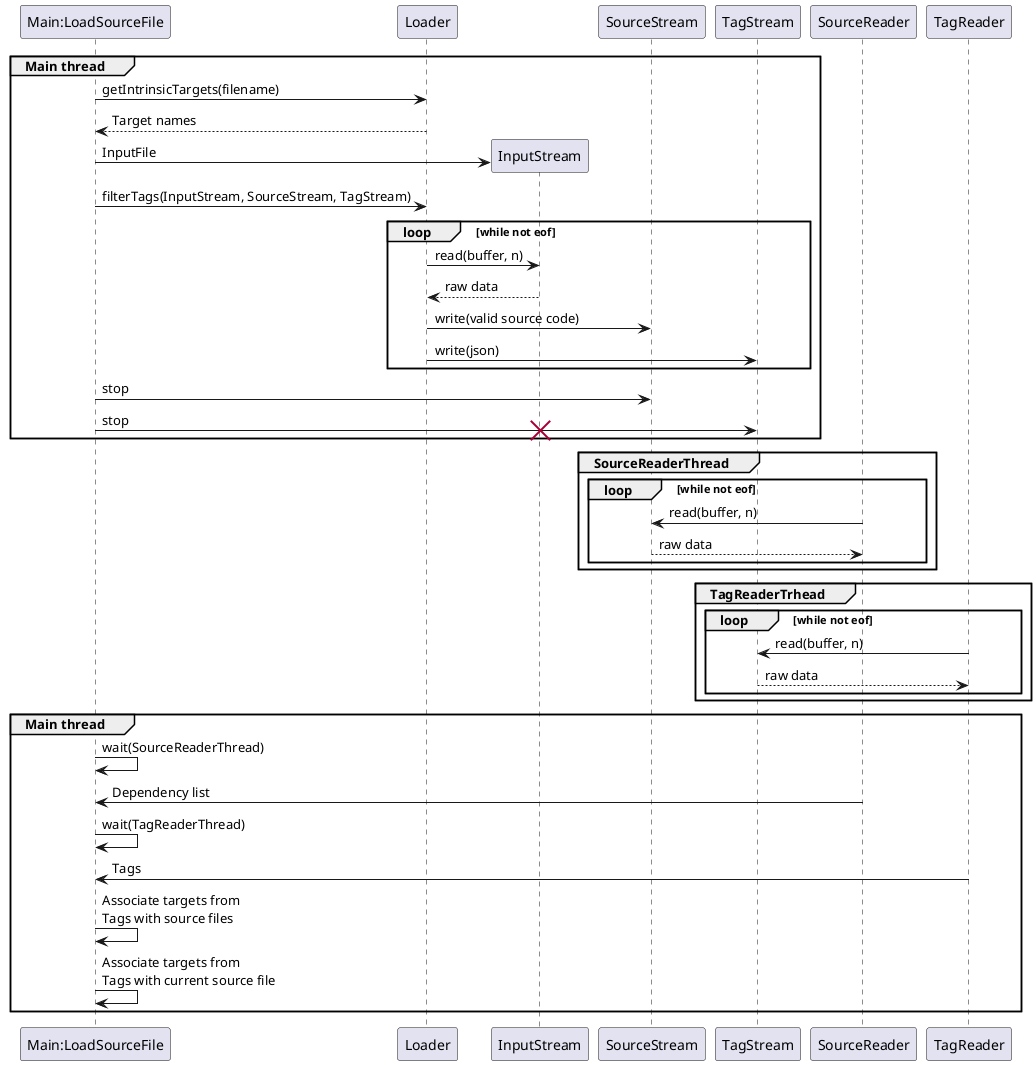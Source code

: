 @startuml
group Main thread
"Main:LoadSourceFile" -> Loader: getIntrinsicTargets(filename)
return Target names
create InputStream
"Main:LoadSourceFile" -> InputStream: InputFile
"Main:LoadSourceFile" -> Loader: filterTags(InputStream, SourceStream, TagStream)
loop while not eof
Loader -> InputStream: read(buffer, n)
return raw data
Loader -> SourceStream: write(valid source code)
Loader -> TagStream: write(json)
end
"Main:LoadSourceFile" -> SourceStream: stop
"Main:LoadSourceFile" -> TagStream: stop
destroy InputStream
end
group SourceReaderThread
loop while not eof
SourceReader -> SourceStream: read(buffer, n)
return raw data
end
end
group TagReaderTrhead
loop while not eof
TagReader -> "TagStream": read(buffer, n)
return raw data
end
end
group Main thread
"Main:LoadSourceFile" -> "Main:LoadSourceFile":wait(SourceReaderThread)
SourceReader -> "Main:LoadSourceFile": Dependency list
"Main:LoadSourceFile" -> "Main:LoadSourceFile":wait(TagReaderThread)
TagReader -> "Main:LoadSourceFile": Tags
"Main:LoadSourceFile" -> "Main:LoadSourceFile": Associate targets from\nTags with source files
"Main:LoadSourceFile" -> "Main:LoadSourceFile": Associate targets from\nTags with current source file
end
@enduml